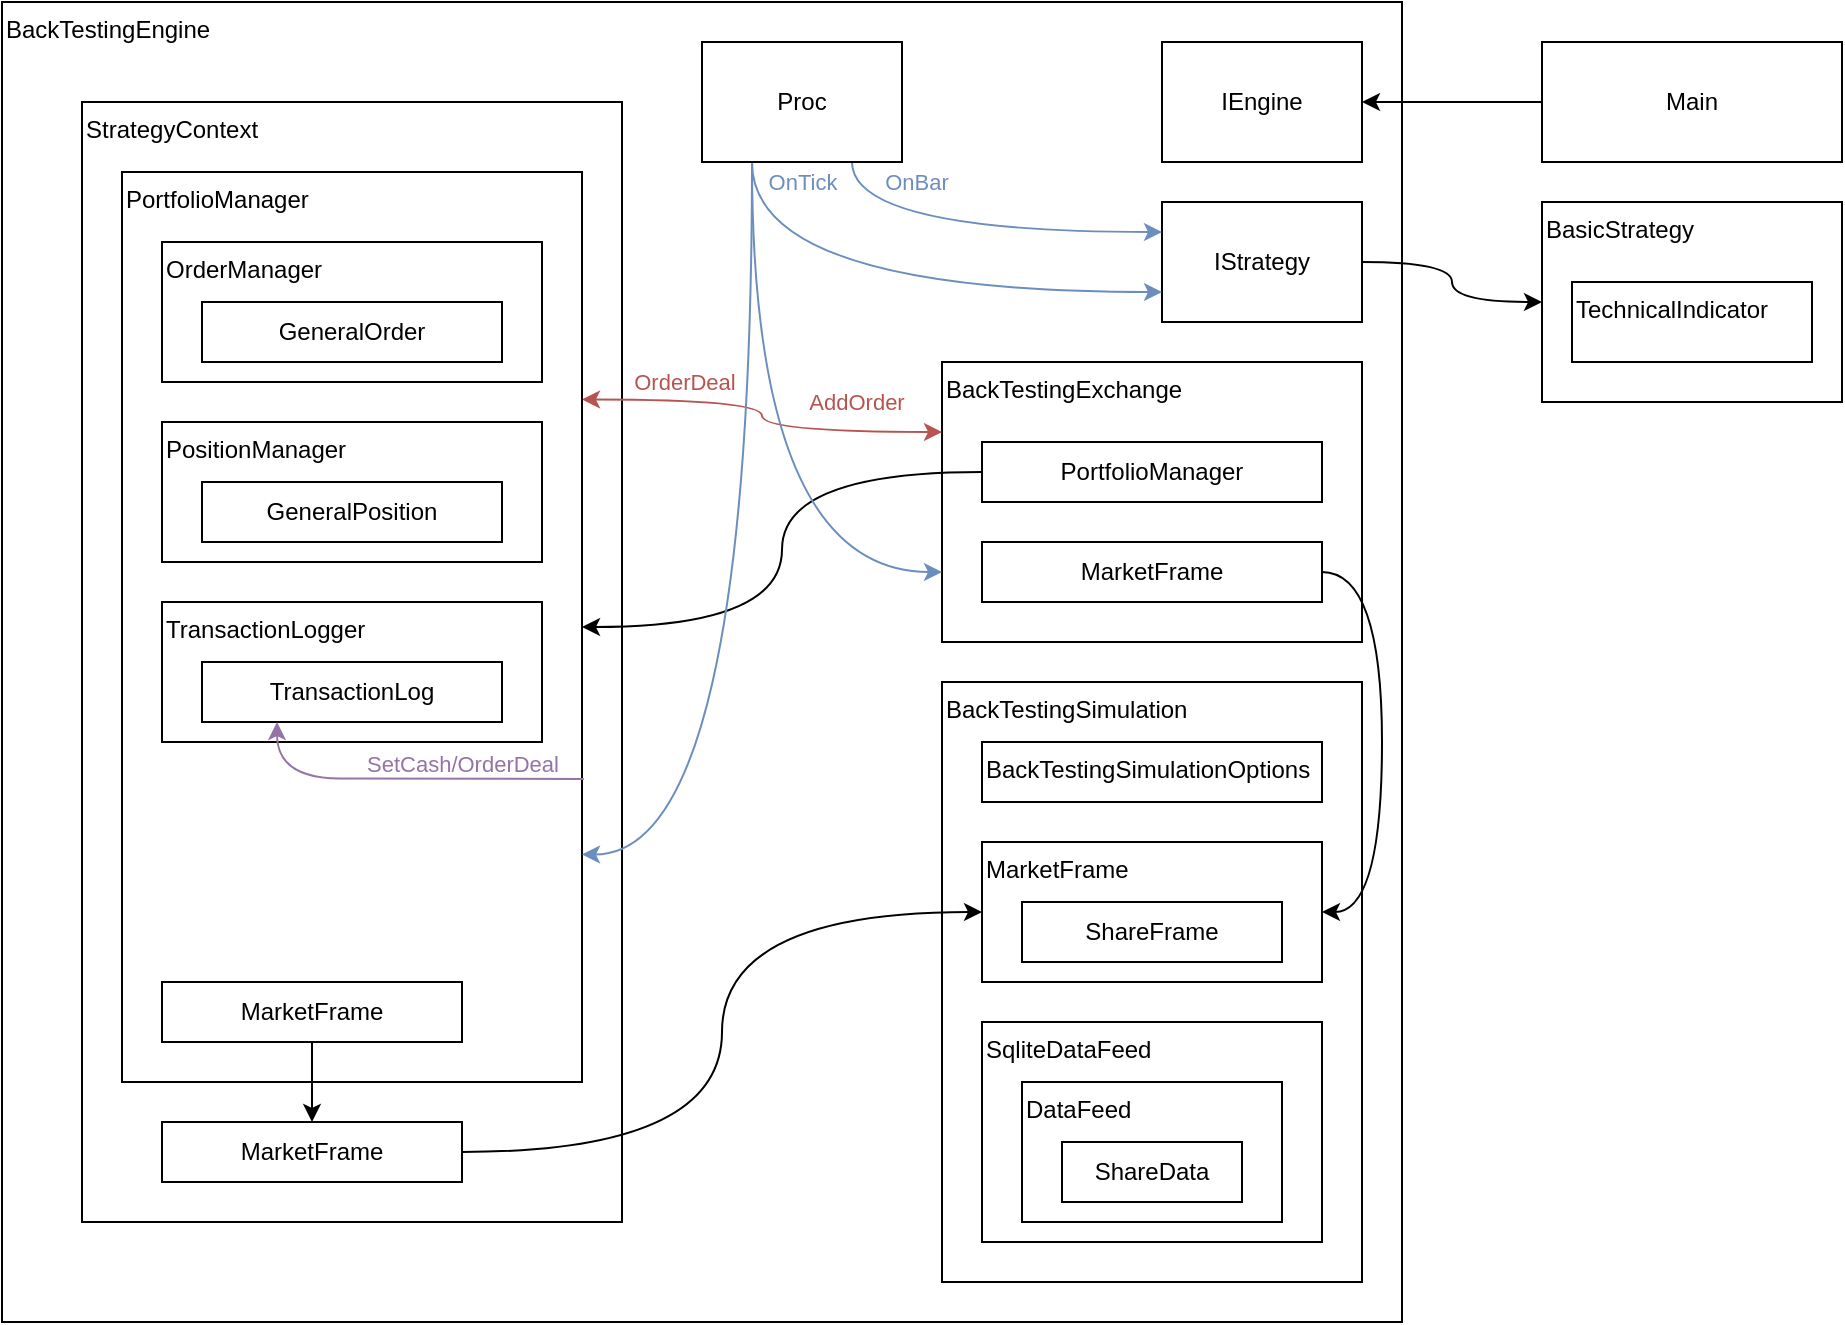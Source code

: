 <mxfile compressed="false" version="17.4.2" type="device">
  <diagram id="RBpdQvFY65Nsy8YPTfME" name="第 1 页">
    <mxGraphModel dx="785" dy="571" grid="1" gridSize="10" guides="1" tooltips="1" connect="1" arrows="1" fold="1" page="1" pageScale="1" pageWidth="1169" pageHeight="827" math="0" shadow="0">
      <root>
        <mxCell id="0" />
        <mxCell id="1" parent="0" />
        <mxCell id="mXMzZNQ0g-Ou7os5mHfn-1" value="BasicStrategy" style="rounded=0;whiteSpace=wrap;html=1;fillColor=none;align=left;verticalAlign=top;" parent="1" vertex="1">
          <mxGeometry x="890" y="180" width="150" height="100" as="geometry" />
        </mxCell>
        <mxCell id="qF3u3loVeFJ1pEqu5Syw-4" value="BackTestingEngine" style="rounded=0;whiteSpace=wrap;html=1;fillColor=none;align=left;verticalAlign=top;" parent="1" vertex="1">
          <mxGeometry x="120" y="80" width="700" height="660" as="geometry" />
        </mxCell>
        <mxCell id="qF3u3loVeFJ1pEqu5Syw-5" value="IEngine" style="rounded=0;whiteSpace=wrap;html=1;fillColor=none;align=center;verticalAlign=middle;" parent="1" vertex="1">
          <mxGeometry x="700" y="100" width="100" height="60" as="geometry" />
        </mxCell>
        <mxCell id="qF3u3loVeFJ1pEqu5Syw-6" value="StrategyContext" style="rounded=0;whiteSpace=wrap;html=1;fillColor=none;align=left;verticalAlign=top;" parent="1" vertex="1">
          <mxGeometry x="160" y="130" width="270" height="560" as="geometry" />
        </mxCell>
        <mxCell id="qF3u3loVeFJ1pEqu5Syw-7" value="BackTestingExchange" style="rounded=0;whiteSpace=wrap;html=1;fillColor=none;align=left;verticalAlign=top;" parent="1" vertex="1">
          <mxGeometry x="590" y="260" width="210" height="140" as="geometry" />
        </mxCell>
        <mxCell id="mXMzZNQ0g-Ou7os5mHfn-6" style="edgeStyle=orthogonalEdgeStyle;rounded=0;orthogonalLoop=1;jettySize=auto;html=1;exitX=1;exitY=0.5;exitDx=0;exitDy=0;entryX=0;entryY=0.5;entryDx=0;entryDy=0;curved=1;" parent="1" source="qF3u3loVeFJ1pEqu5Syw-8" target="mXMzZNQ0g-Ou7os5mHfn-1" edge="1">
          <mxGeometry relative="1" as="geometry" />
        </mxCell>
        <mxCell id="qF3u3loVeFJ1pEqu5Syw-8" value="IStrategy" style="rounded=0;whiteSpace=wrap;html=1;fillColor=none;align=center;verticalAlign=middle;" parent="1" vertex="1">
          <mxGeometry x="700" y="180" width="100" height="60" as="geometry" />
        </mxCell>
        <mxCell id="qF3u3loVeFJ1pEqu5Syw-9" value="TechnicalIndicator" style="rounded=0;whiteSpace=wrap;html=1;fillColor=none;align=left;verticalAlign=top;" parent="1" vertex="1">
          <mxGeometry x="905" y="220" width="120" height="40" as="geometry" />
        </mxCell>
        <mxCell id="mXMzZNQ0g-Ou7os5mHfn-24" style="edgeStyle=orthogonalEdgeStyle;curved=1;rounded=0;orthogonalLoop=1;jettySize=auto;html=1;exitX=1;exitY=0.25;exitDx=0;exitDy=0;entryX=0;entryY=0.25;entryDx=0;entryDy=0;fontColor=#3399FF;elbow=vertical;fillColor=#f8cecc;strokeColor=#b85450;startArrow=classic;startFill=1;" parent="1" source="qF3u3loVeFJ1pEqu5Syw-10" target="qF3u3loVeFJ1pEqu5Syw-7" edge="1">
          <mxGeometry relative="1" as="geometry" />
        </mxCell>
        <mxCell id="mXMzZNQ0g-Ou7os5mHfn-25" value="OrderDeal" style="edgeLabel;html=1;align=center;verticalAlign=middle;resizable=0;points=[];fontColor=#B85450;labelBackgroundColor=none;" parent="mXMzZNQ0g-Ou7os5mHfn-24" vertex="1" connectable="0">
          <mxGeometry x="-0.155" y="-8" relative="1" as="geometry">
            <mxPoint x="-32" y="-17" as="offset" />
          </mxGeometry>
        </mxCell>
        <mxCell id="KNElKZGZja4anB7XShgt-13" value="AddOrder" style="edgeLabel;html=1;align=center;verticalAlign=middle;resizable=0;points=[];fontColor=#B85450;labelBackgroundColor=none;" parent="mXMzZNQ0g-Ou7os5mHfn-24" vertex="1" connectable="0">
          <mxGeometry x="-0.368" y="-5" relative="1" as="geometry">
            <mxPoint x="75" y="-4" as="offset" />
          </mxGeometry>
        </mxCell>
        <mxCell id="qF3u3loVeFJ1pEqu5Syw-10" value="PortfolioManager" style="rounded=0;whiteSpace=wrap;html=1;fillColor=none;align=left;verticalAlign=top;" parent="1" vertex="1">
          <mxGeometry x="180" y="165" width="230" height="455" as="geometry" />
        </mxCell>
        <mxCell id="KNElKZGZja4anB7XShgt-8" style="edgeStyle=orthogonalEdgeStyle;curved=1;rounded=0;orthogonalLoop=1;jettySize=auto;html=1;exitX=1;exitY=0.5;exitDx=0;exitDy=0;entryX=0;entryY=0.5;entryDx=0;entryDy=0;" parent="1" source="qF3u3loVeFJ1pEqu5Syw-11" target="KNElKZGZja4anB7XShgt-5" edge="1">
          <mxGeometry relative="1" as="geometry" />
        </mxCell>
        <mxCell id="qF3u3loVeFJ1pEqu5Syw-11" value="MarketFrame" style="rounded=0;whiteSpace=wrap;html=1;fillColor=none;align=center;verticalAlign=middle;" parent="1" vertex="1">
          <mxGeometry x="200" y="640" width="150" height="30" as="geometry" />
        </mxCell>
        <mxCell id="KNElKZGZja4anB7XShgt-9" style="edgeStyle=orthogonalEdgeStyle;curved=1;rounded=0;orthogonalLoop=1;jettySize=auto;html=1;exitX=0.5;exitY=1;exitDx=0;exitDy=0;entryX=0.5;entryY=0;entryDx=0;entryDy=0;" parent="1" source="qF3u3loVeFJ1pEqu5Syw-12" target="qF3u3loVeFJ1pEqu5Syw-11" edge="1">
          <mxGeometry relative="1" as="geometry" />
        </mxCell>
        <mxCell id="qF3u3loVeFJ1pEqu5Syw-12" value="MarketFrame" style="rounded=0;whiteSpace=wrap;html=1;fillColor=none;align=center;verticalAlign=middle;" parent="1" vertex="1">
          <mxGeometry x="200" y="570" width="150" height="30" as="geometry" />
        </mxCell>
        <mxCell id="qF3u3loVeFJ1pEqu5Syw-16" value="OrderManager" style="rounded=0;whiteSpace=wrap;html=1;fillColor=none;align=left;verticalAlign=top;" parent="1" vertex="1">
          <mxGeometry x="200" y="200" width="190" height="70" as="geometry" />
        </mxCell>
        <mxCell id="qF3u3loVeFJ1pEqu5Syw-17" value="PositionManager" style="rounded=0;whiteSpace=wrap;html=1;fillColor=none;align=left;verticalAlign=top;" parent="1" vertex="1">
          <mxGeometry x="200" y="290" width="190" height="70" as="geometry" />
        </mxCell>
        <mxCell id="qF3u3loVeFJ1pEqu5Syw-18" value="TransactionLogger" style="rounded=0;whiteSpace=wrap;html=1;fillColor=none;align=left;verticalAlign=top;" parent="1" vertex="1">
          <mxGeometry x="200" y="380" width="190" height="70" as="geometry" />
        </mxCell>
        <mxCell id="qF3u3loVeFJ1pEqu5Syw-19" value="GeneralOrder" style="rounded=0;whiteSpace=wrap;html=1;fillColor=none;align=center;verticalAlign=middle;" parent="1" vertex="1">
          <mxGeometry x="220" y="230" width="150" height="30" as="geometry" />
        </mxCell>
        <mxCell id="qF3u3loVeFJ1pEqu5Syw-20" value="GeneralPosition" style="rounded=0;whiteSpace=wrap;html=1;fillColor=none;align=center;verticalAlign=middle;" parent="1" vertex="1">
          <mxGeometry x="220" y="320" width="150" height="30" as="geometry" />
        </mxCell>
        <mxCell id="qF3u3loVeFJ1pEqu5Syw-21" value="TransactionLog" style="rounded=0;whiteSpace=wrap;html=1;fillColor=none;align=center;verticalAlign=middle;" parent="1" vertex="1">
          <mxGeometry x="220" y="410" width="150" height="30" as="geometry" />
        </mxCell>
        <mxCell id="FwhDtlA-oTAl2vydWg2V-4" style="edgeStyle=orthogonalEdgeStyle;curved=1;rounded=0;orthogonalLoop=1;jettySize=auto;html=1;exitX=1;exitY=0.5;exitDx=0;exitDy=0;entryX=1;entryY=0.5;entryDx=0;entryDy=0;" edge="1" parent="1" source="qF3u3loVeFJ1pEqu5Syw-22" target="KNElKZGZja4anB7XShgt-5">
          <mxGeometry relative="1" as="geometry">
            <Array as="points">
              <mxPoint x="810" y="365" />
              <mxPoint x="810" y="535" />
            </Array>
          </mxGeometry>
        </mxCell>
        <mxCell id="qF3u3loVeFJ1pEqu5Syw-22" value="MarketFrame" style="rounded=0;whiteSpace=wrap;html=1;fillColor=none;align=center;verticalAlign=middle;" parent="1" vertex="1">
          <mxGeometry x="610" y="350" width="170" height="30" as="geometry" />
        </mxCell>
        <mxCell id="mXMzZNQ0g-Ou7os5mHfn-7" style="edgeStyle=orthogonalEdgeStyle;rounded=0;orthogonalLoop=1;jettySize=auto;html=1;exitX=0;exitY=0.5;exitDx=0;exitDy=0;elbow=vertical;curved=1;" parent="1" source="qF3u3loVeFJ1pEqu5Syw-23" target="qF3u3loVeFJ1pEqu5Syw-10" edge="1">
          <mxGeometry relative="1" as="geometry" />
        </mxCell>
        <mxCell id="qF3u3loVeFJ1pEqu5Syw-23" value="PortfolioManager" style="rounded=0;whiteSpace=wrap;html=1;fillColor=none;align=center;verticalAlign=middle;" parent="1" vertex="1">
          <mxGeometry x="610" y="300" width="170" height="30" as="geometry" />
        </mxCell>
        <mxCell id="mXMzZNQ0g-Ou7os5mHfn-4" style="edgeStyle=orthogonalEdgeStyle;rounded=0;orthogonalLoop=1;jettySize=auto;html=1;exitX=0;exitY=0.5;exitDx=0;exitDy=0;entryX=1;entryY=0.5;entryDx=0;entryDy=0;" parent="1" source="mXMzZNQ0g-Ou7os5mHfn-3" target="qF3u3loVeFJ1pEqu5Syw-5" edge="1">
          <mxGeometry relative="1" as="geometry" />
        </mxCell>
        <mxCell id="mXMzZNQ0g-Ou7os5mHfn-3" value="Main" style="rounded=0;whiteSpace=wrap;html=1;fillColor=none;align=center;verticalAlign=middle;" parent="1" vertex="1">
          <mxGeometry x="890" y="100" width="150" height="60" as="geometry" />
        </mxCell>
        <mxCell id="mXMzZNQ0g-Ou7os5mHfn-5" value="BackTestingSimulation" style="rounded=0;whiteSpace=wrap;html=1;fillColor=none;align=left;verticalAlign=top;" parent="1" vertex="1">
          <mxGeometry x="590" y="420" width="210" height="300" as="geometry" />
        </mxCell>
        <mxCell id="mXMzZNQ0g-Ou7os5mHfn-13" style="edgeStyle=orthogonalEdgeStyle;curved=1;rounded=0;orthogonalLoop=1;jettySize=auto;html=1;exitX=0.25;exitY=1;exitDx=0;exitDy=0;entryX=0;entryY=0.75;entryDx=0;entryDy=0;elbow=vertical;fillColor=#dae8fc;strokeColor=#6c8ebf;" parent="1" source="mXMzZNQ0g-Ou7os5mHfn-8" target="qF3u3loVeFJ1pEqu5Syw-8" edge="1">
          <mxGeometry relative="1" as="geometry" />
        </mxCell>
        <mxCell id="mXMzZNQ0g-Ou7os5mHfn-21" value="OnTick" style="edgeLabel;html=1;align=center;verticalAlign=middle;resizable=0;points=[];fontColor=#6C8EBF;labelBackgroundColor=none;" parent="mXMzZNQ0g-Ou7os5mHfn-13" vertex="1" connectable="0">
          <mxGeometry x="0.215" y="7" relative="1" as="geometry">
            <mxPoint x="-74" y="-48" as="offset" />
          </mxGeometry>
        </mxCell>
        <mxCell id="mXMzZNQ0g-Ou7os5mHfn-14" style="edgeStyle=orthogonalEdgeStyle;curved=1;rounded=0;orthogonalLoop=1;jettySize=auto;html=1;exitX=0.75;exitY=1;exitDx=0;exitDy=0;entryX=0;entryY=0.25;entryDx=0;entryDy=0;elbow=vertical;fillColor=#dae8fc;strokeColor=#6c8ebf;" parent="1" source="mXMzZNQ0g-Ou7os5mHfn-8" target="qF3u3loVeFJ1pEqu5Syw-8" edge="1">
          <mxGeometry relative="1" as="geometry" />
        </mxCell>
        <mxCell id="mXMzZNQ0g-Ou7os5mHfn-20" value="OnBar" style="edgeLabel;html=1;align=center;verticalAlign=middle;resizable=0;points=[];fontColor=#6C8EBF;labelBackgroundColor=none;" parent="mXMzZNQ0g-Ou7os5mHfn-14" vertex="1" connectable="0">
          <mxGeometry x="-0.249" y="12" relative="1" as="geometry">
            <mxPoint x="-5" y="-13" as="offset" />
          </mxGeometry>
        </mxCell>
        <mxCell id="mXMzZNQ0g-Ou7os5mHfn-17" style="edgeStyle=orthogonalEdgeStyle;curved=1;rounded=0;orthogonalLoop=1;jettySize=auto;html=1;exitX=0.25;exitY=1;exitDx=0;exitDy=0;entryX=1;entryY=0.75;entryDx=0;entryDy=0;fontColor=#3399FF;elbow=vertical;fillColor=#dae8fc;strokeColor=#6c8ebf;" parent="1" source="mXMzZNQ0g-Ou7os5mHfn-8" target="qF3u3loVeFJ1pEqu5Syw-10" edge="1">
          <mxGeometry relative="1" as="geometry" />
        </mxCell>
        <mxCell id="mXMzZNQ0g-Ou7os5mHfn-22" style="edgeStyle=orthogonalEdgeStyle;curved=1;rounded=0;orthogonalLoop=1;jettySize=auto;html=1;exitX=0.25;exitY=1;exitDx=0;exitDy=0;entryX=0;entryY=0.75;entryDx=0;entryDy=0;fontColor=#3399FF;elbow=vertical;fillColor=#dae8fc;strokeColor=#6c8ebf;" parent="1" source="mXMzZNQ0g-Ou7os5mHfn-8" target="qF3u3loVeFJ1pEqu5Syw-7" edge="1">
          <mxGeometry relative="1" as="geometry" />
        </mxCell>
        <mxCell id="mXMzZNQ0g-Ou7os5mHfn-8" value="Proc" style="rounded=0;whiteSpace=wrap;html=1;fillColor=none;align=center;verticalAlign=middle;" parent="1" vertex="1">
          <mxGeometry x="470" y="100" width="100" height="60" as="geometry" />
        </mxCell>
        <mxCell id="mXMzZNQ0g-Ou7os5mHfn-31" style="edgeStyle=orthogonalEdgeStyle;curved=1;rounded=0;orthogonalLoop=1;jettySize=auto;html=1;exitX=1.004;exitY=0.667;exitDx=0;exitDy=0;entryX=0.25;entryY=1;entryDx=0;entryDy=0;fontColor=#CCCC00;elbow=vertical;exitPerimeter=0;fillColor=#e1d5e7;strokeColor=#9673A6;" parent="1" source="qF3u3loVeFJ1pEqu5Syw-10" target="qF3u3loVeFJ1pEqu5Syw-21" edge="1">
          <mxGeometry relative="1" as="geometry">
            <Array as="points">
              <mxPoint x="320" y="469" />
              <mxPoint x="258" y="468" />
            </Array>
          </mxGeometry>
        </mxCell>
        <mxCell id="mXMzZNQ0g-Ou7os5mHfn-32" value="&lt;span style=&quot;&quot;&gt;SetCash/&lt;/span&gt;&lt;font&gt;OrderDeal&lt;/font&gt;" style="edgeLabel;html=1;align=center;verticalAlign=middle;resizable=0;points=[];fontColor=#9673A6;labelBackgroundColor=none;" parent="mXMzZNQ0g-Ou7os5mHfn-31" vertex="1" connectable="0">
          <mxGeometry x="0.27" y="-9" relative="1" as="geometry">
            <mxPoint x="54" y="1" as="offset" />
          </mxGeometry>
        </mxCell>
        <mxCell id="KNElKZGZja4anB7XShgt-1" value="SqliteDataFeed" style="rounded=0;whiteSpace=wrap;html=1;fillColor=none;align=left;verticalAlign=top;" parent="1" vertex="1">
          <mxGeometry x="610" y="590" width="170" height="110" as="geometry" />
        </mxCell>
        <mxCell id="KNElKZGZja4anB7XShgt-2" value="DataFeed" style="rounded=0;whiteSpace=wrap;html=1;fillColor=none;align=left;verticalAlign=top;" parent="1" vertex="1">
          <mxGeometry x="630" y="620" width="130" height="70" as="geometry" />
        </mxCell>
        <mxCell id="KNElKZGZja4anB7XShgt-3" value="ShareData" style="rounded=0;whiteSpace=wrap;html=1;fillColor=none;align=center;verticalAlign=middle;" parent="1" vertex="1">
          <mxGeometry x="650" y="650" width="90" height="30" as="geometry" />
        </mxCell>
        <mxCell id="KNElKZGZja4anB7XShgt-4" value="BackTestingSimulationOptions" style="rounded=0;whiteSpace=wrap;html=1;fillColor=none;align=left;verticalAlign=top;" parent="1" vertex="1">
          <mxGeometry x="610" y="450" width="170" height="30" as="geometry" />
        </mxCell>
        <mxCell id="KNElKZGZja4anB7XShgt-5" value="MarketFrame" style="rounded=0;whiteSpace=wrap;html=1;fillColor=none;align=left;verticalAlign=top;" parent="1" vertex="1">
          <mxGeometry x="610" y="500" width="170" height="70" as="geometry" />
        </mxCell>
        <mxCell id="FwhDtlA-oTAl2vydWg2V-1" value="ShareFrame" style="rounded=0;whiteSpace=wrap;html=1;fillColor=none;align=center;verticalAlign=middle;" vertex="1" parent="1">
          <mxGeometry x="630" y="530" width="130" height="30" as="geometry" />
        </mxCell>
      </root>
    </mxGraphModel>
  </diagram>
</mxfile>
